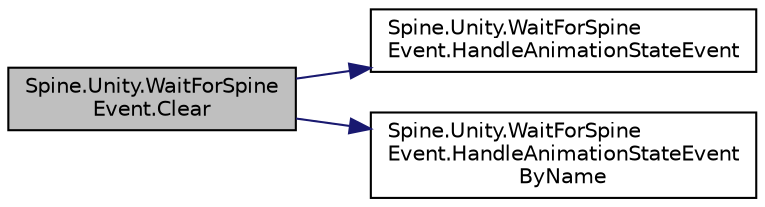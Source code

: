 digraph "Spine.Unity.WaitForSpineEvent.Clear"
{
 // LATEX_PDF_SIZE
  edge [fontname="Helvetica",fontsize="10",labelfontname="Helvetica",labelfontsize="10"];
  node [fontname="Helvetica",fontsize="10",shape=record];
  rankdir="LR";
  Node1 [label="Spine.Unity.WaitForSpine\lEvent.Clear",height=0.2,width=0.4,color="black", fillcolor="grey75", style="filled", fontcolor="black",tooltip=" "];
  Node1 -> Node2 [color="midnightblue",fontsize="10",style="solid"];
  Node2 [label="Spine.Unity.WaitForSpine\lEvent.HandleAnimationStateEvent",height=0.2,width=0.4,color="black", fillcolor="white", style="filled",URL="$class_spine_1_1_unity_1_1_wait_for_spine_event.html#a9fb8c3c54a9bda01bbef2e7127e16467",tooltip=" "];
  Node1 -> Node3 [color="midnightblue",fontsize="10",style="solid"];
  Node3 [label="Spine.Unity.WaitForSpine\lEvent.HandleAnimationStateEvent\lByName",height=0.2,width=0.4,color="black", fillcolor="white", style="filled",URL="$class_spine_1_1_unity_1_1_wait_for_spine_event.html#a559114f633fff1c6d9050d42d31b01d7",tooltip=" "];
}
